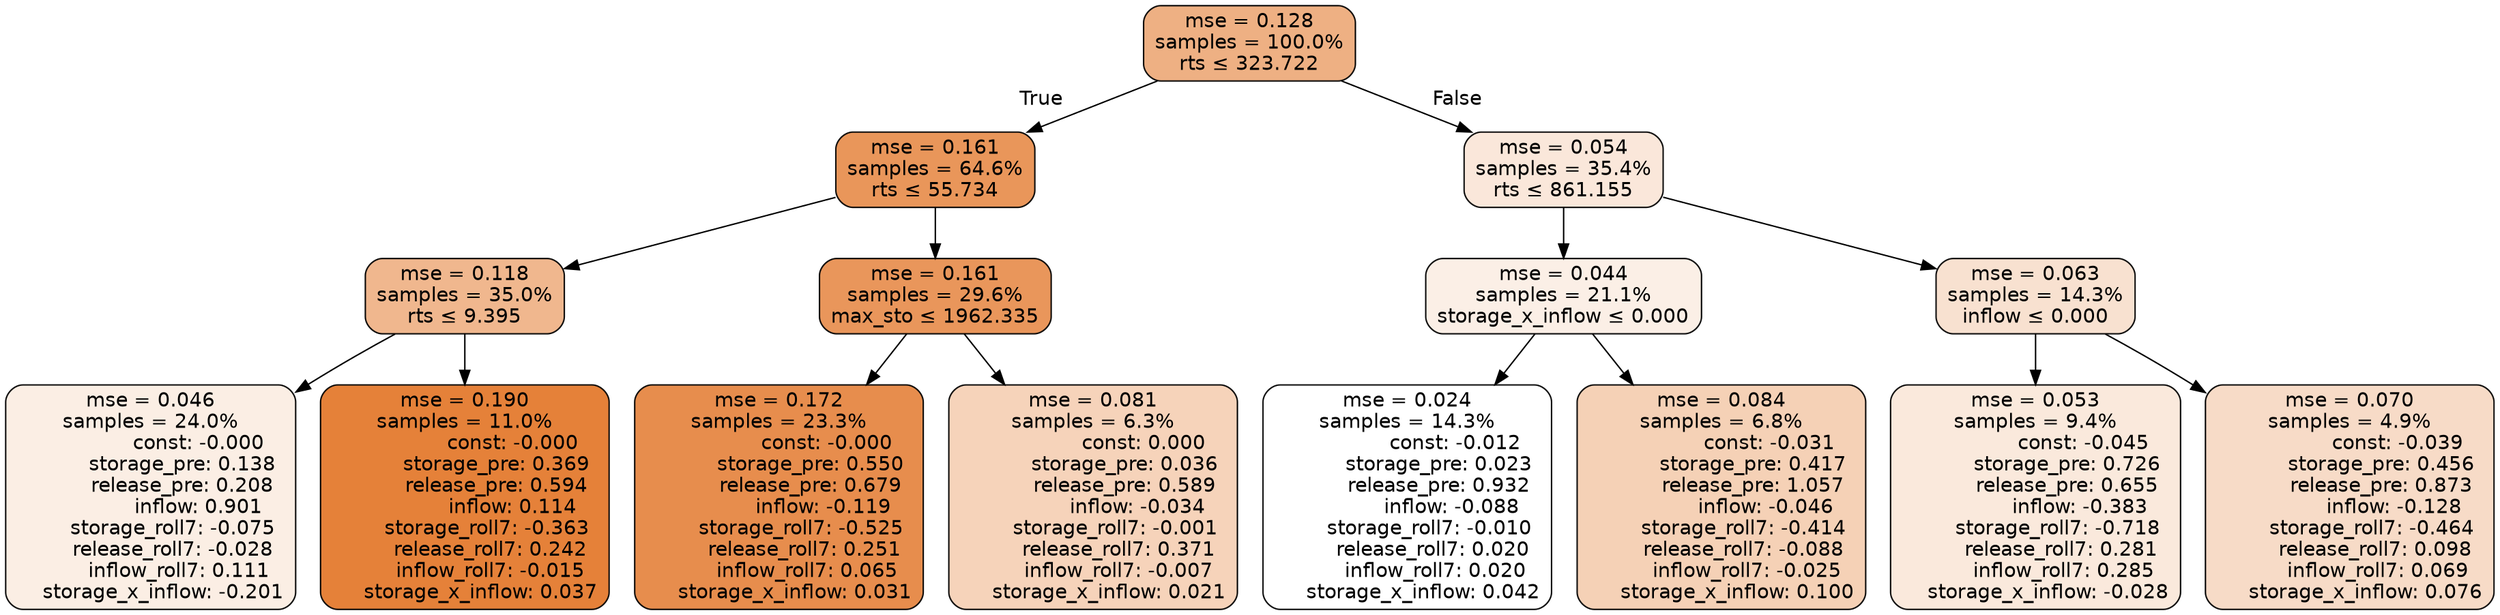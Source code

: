 digraph tree {
bgcolor="transparent"
node [shape=rectangle, style="filled, rounded", color="black", fontname=helvetica] ;
edge [fontname=helvetica] ;
	"0" [label="mse = 0.128
samples = 100.0%
rts &le; 323.722", fillcolor="#eeb083"]
	"1" [label="mse = 0.161
samples = 64.6%
rts &le; 55.734", fillcolor="#e9965a"]
	"2" [label="mse = 0.118
samples = 35.0%
rts &le; 9.395", fillcolor="#f0b78e"]
	"3" [label="mse = 0.046
samples = 24.0%
               const: -0.000
          storage_pre: 0.138
          release_pre: 0.208
               inflow: 0.901
       storage_roll7: -0.075
       release_roll7: -0.028
         inflow_roll7: 0.111
    storage_x_inflow: -0.201", fillcolor="#fbeee4"]
	"4" [label="mse = 0.190
samples = 11.0%
               const: -0.000
          storage_pre: 0.369
          release_pre: 0.594
               inflow: 0.114
       storage_roll7: -0.363
        release_roll7: 0.242
        inflow_roll7: -0.015
     storage_x_inflow: 0.037", fillcolor="#e58139"]
	"5" [label="mse = 0.161
samples = 29.6%
max_sto &le; 1962.335", fillcolor="#e9965b"]
	"6" [label="mse = 0.172
samples = 23.3%
               const: -0.000
          storage_pre: 0.550
          release_pre: 0.679
              inflow: -0.119
       storage_roll7: -0.525
        release_roll7: 0.251
         inflow_roll7: 0.065
     storage_x_inflow: 0.031", fillcolor="#e78d4d"]
	"7" [label="mse = 0.081
samples = 6.3%
                const: 0.000
          storage_pre: 0.036
          release_pre: 0.589
              inflow: -0.034
       storage_roll7: -0.001
        release_roll7: 0.371
        inflow_roll7: -0.007
     storage_x_inflow: 0.021", fillcolor="#f6d3ba"]
	"8" [label="mse = 0.054
samples = 35.4%
rts &le; 861.155", fillcolor="#fae7da"]
	"9" [label="mse = 0.044
samples = 21.1%
storage_x_inflow &le; 0.000", fillcolor="#fbefe6"]
	"10" [label="mse = 0.024
samples = 14.3%
               const: -0.012
          storage_pre: 0.023
          release_pre: 0.932
              inflow: -0.088
       storage_roll7: -0.010
        release_roll7: 0.020
         inflow_roll7: 0.020
     storage_x_inflow: 0.042", fillcolor="#ffffff"]
	"11" [label="mse = 0.084
samples = 6.8%
               const: -0.031
          storage_pre: 0.417
          release_pre: 1.057
              inflow: -0.046
       storage_roll7: -0.414
       release_roll7: -0.088
        inflow_roll7: -0.025
     storage_x_inflow: 0.100", fillcolor="#f5d1b6"]
	"12" [label="mse = 0.063
samples = 14.3%
inflow &le; 0.000", fillcolor="#f8e1d0"]
	"13" [label="mse = 0.053
samples = 9.4%
               const: -0.045
          storage_pre: 0.726
          release_pre: 0.655
              inflow: -0.383
       storage_roll7: -0.718
        release_roll7: 0.281
         inflow_roll7: 0.285
    storage_x_inflow: -0.028", fillcolor="#fae9dc"]
	"14" [label="mse = 0.070
samples = 4.9%
               const: -0.039
          storage_pre: 0.456
          release_pre: 0.873
              inflow: -0.128
       storage_roll7: -0.464
        release_roll7: 0.098
         inflow_roll7: 0.069
     storage_x_inflow: 0.076", fillcolor="#f7dbc7"]

	"0" -> "1" [labeldistance=2.5, labelangle=45, headlabel="True"]
	"1" -> "2"
	"2" -> "3"
	"2" -> "4"
	"1" -> "5"
	"5" -> "6"
	"5" -> "7"
	"0" -> "8" [labeldistance=2.5, labelangle=-45, headlabel="False"]
	"8" -> "9"
	"9" -> "10"
	"9" -> "11"
	"8" -> "12"
	"12" -> "13"
	"12" -> "14"
}